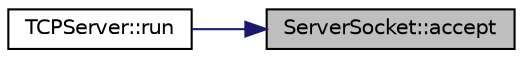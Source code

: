 digraph "ServerSocket::accept"
{
 // LATEX_PDF_SIZE
  edge [fontname="Helvetica",fontsize="10",labelfontname="Helvetica",labelfontsize="10"];
  node [fontname="Helvetica",fontsize="10",shape=record];
  rankdir="RL";
  Node1 [label="ServerSocket::accept",height=0.2,width=0.4,color="black", fillcolor="grey75", style="filled", fontcolor="black",tooltip=" "];
  Node1 -> Node2 [dir="back",color="midnightblue",fontsize="10",style="solid",fontname="Helvetica"];
  Node2 [label="TCPServer::run",height=0.2,width=0.4,color="black", fillcolor="white", style="filled",URL="$classTCPServer.html#a1409041961e91f1dbc4933483b4c3b23",tooltip=" "];
}
